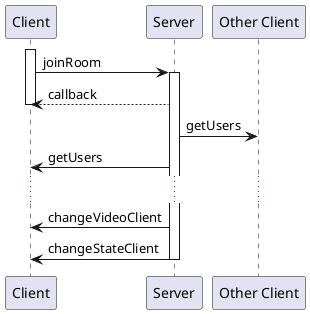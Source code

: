 @startuml joinRoom

activate Client
Client -> Server: joinRoom
activate Server
Client <-- Server: callback
deactivate Client
Server -> "Other Client": getUsers
Client <- Server: getUsers
...
Client <- Server: changeVideoClient
Client <- Server: changeStateClient
deactivate Server

@enduml
